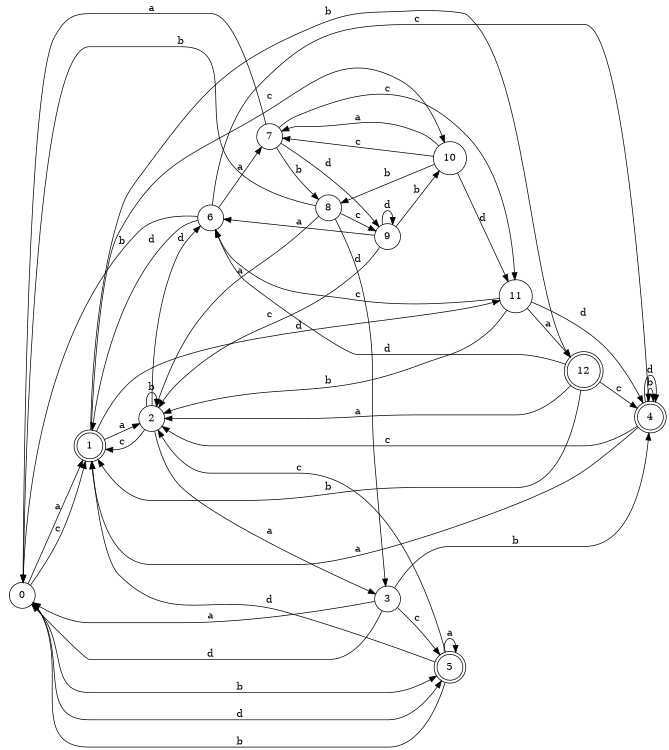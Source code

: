 digraph n11_5 {
__start0 [label="" shape="none"];

rankdir=LR;
size="8,5";

s0 [style="filled", color="black", fillcolor="white" shape="circle", label="0"];
s1 [style="rounded,filled", color="black", fillcolor="white" shape="doublecircle", label="1"];
s2 [style="filled", color="black", fillcolor="white" shape="circle", label="2"];
s3 [style="filled", color="black", fillcolor="white" shape="circle", label="3"];
s4 [style="rounded,filled", color="black", fillcolor="white" shape="doublecircle", label="4"];
s5 [style="rounded,filled", color="black", fillcolor="white" shape="doublecircle", label="5"];
s6 [style="filled", color="black", fillcolor="white" shape="circle", label="6"];
s7 [style="filled", color="black", fillcolor="white" shape="circle", label="7"];
s8 [style="filled", color="black", fillcolor="white" shape="circle", label="8"];
s9 [style="filled", color="black", fillcolor="white" shape="circle", label="9"];
s10 [style="filled", color="black", fillcolor="white" shape="circle", label="10"];
s11 [style="filled", color="black", fillcolor="white" shape="circle", label="11"];
s12 [style="rounded,filled", color="black", fillcolor="white" shape="doublecircle", label="12"];
s0 -> s1 [label="a"];
s0 -> s5 [label="b"];
s0 -> s1 [label="c"];
s0 -> s5 [label="d"];
s1 -> s2 [label="a"];
s1 -> s12 [label="b"];
s1 -> s10 [label="c"];
s1 -> s11 [label="d"];
s2 -> s3 [label="a"];
s2 -> s2 [label="b"];
s2 -> s1 [label="c"];
s2 -> s6 [label="d"];
s3 -> s0 [label="a"];
s3 -> s4 [label="b"];
s3 -> s5 [label="c"];
s3 -> s0 [label="d"];
s4 -> s1 [label="a"];
s4 -> s4 [label="b"];
s4 -> s2 [label="c"];
s4 -> s4 [label="d"];
s5 -> s5 [label="a"];
s5 -> s0 [label="b"];
s5 -> s2 [label="c"];
s5 -> s1 [label="d"];
s6 -> s7 [label="a"];
s6 -> s0 [label="b"];
s6 -> s4 [label="c"];
s6 -> s1 [label="d"];
s7 -> s0 [label="a"];
s7 -> s8 [label="b"];
s7 -> s11 [label="c"];
s7 -> s9 [label="d"];
s8 -> s2 [label="a"];
s8 -> s0 [label="b"];
s8 -> s9 [label="c"];
s8 -> s3 [label="d"];
s9 -> s6 [label="a"];
s9 -> s10 [label="b"];
s9 -> s2 [label="c"];
s9 -> s9 [label="d"];
s10 -> s7 [label="a"];
s10 -> s8 [label="b"];
s10 -> s7 [label="c"];
s10 -> s11 [label="d"];
s11 -> s12 [label="a"];
s11 -> s2 [label="b"];
s11 -> s6 [label="c"];
s11 -> s4 [label="d"];
s12 -> s2 [label="a"];
s12 -> s1 [label="b"];
s12 -> s4 [label="c"];
s12 -> s6 [label="d"];

}